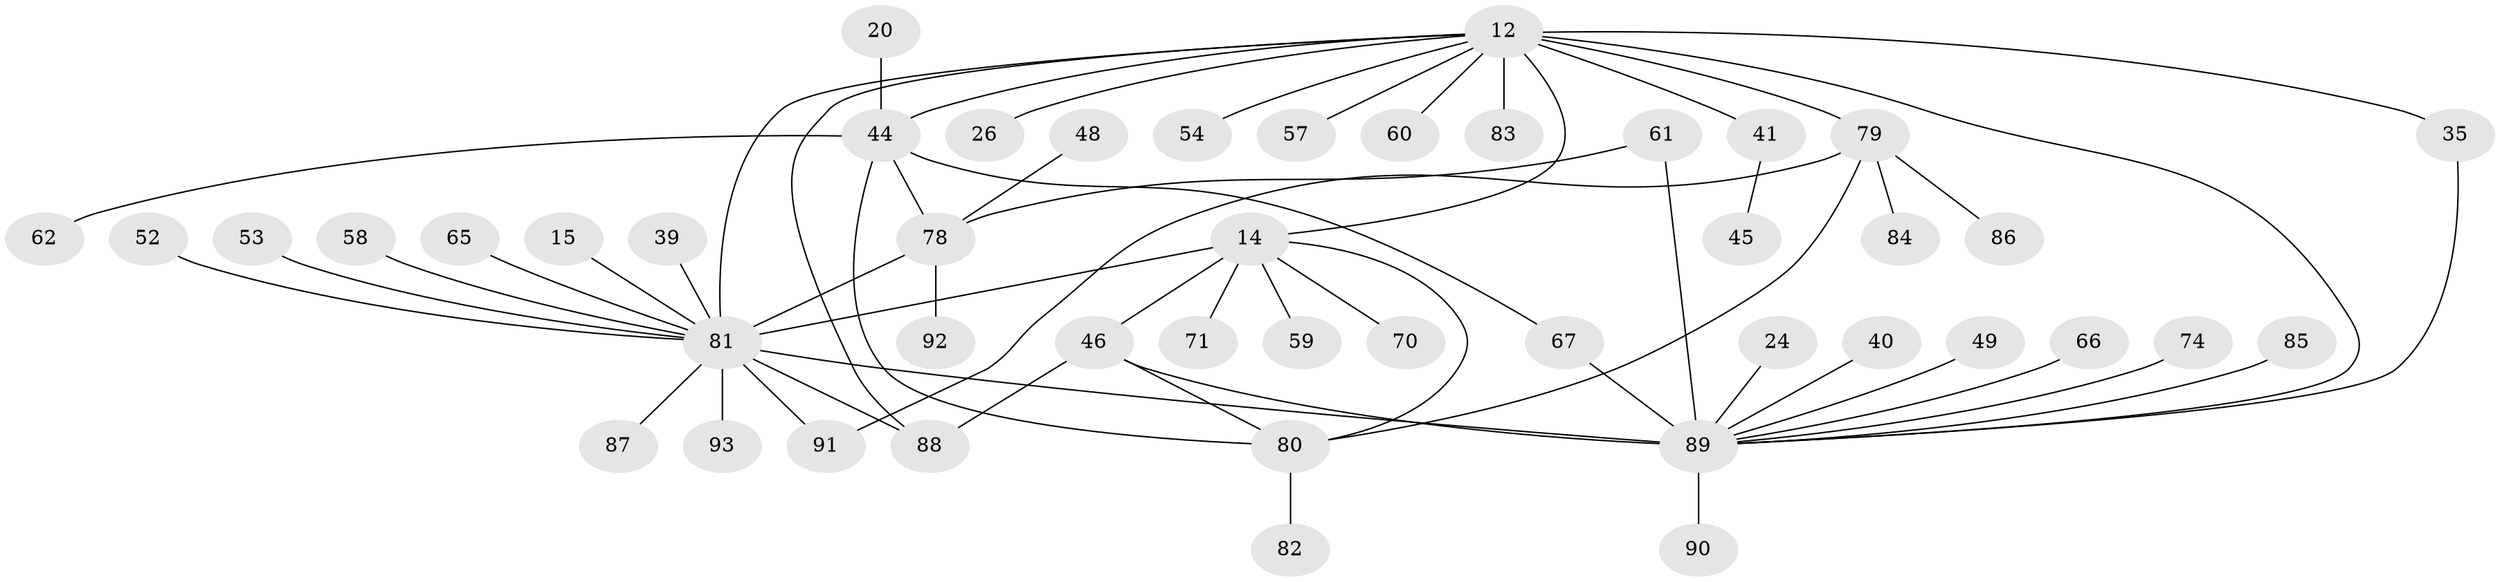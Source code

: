// original degree distribution, {9: 0.010752688172043012, 17: 0.010752688172043012, 20: 0.010752688172043012, 4: 0.07526881720430108, 5: 0.08602150537634409, 1: 0.45161290322580644, 2: 0.1827956989247312, 3: 0.11827956989247312, 6: 0.021505376344086023, 13: 0.010752688172043012, 7: 0.021505376344086023}
// Generated by graph-tools (version 1.1) at 2025/47/03/09/25 04:47:19]
// undirected, 46 vertices, 58 edges
graph export_dot {
graph [start="1"]
  node [color=gray90,style=filled];
  12 [super="+2"];
  14 [super="+1+4+7"];
  15;
  20;
  24;
  26;
  35 [super="+25"];
  39;
  40;
  41 [super="+34"];
  44 [super="+18"];
  45 [super="+42"];
  46 [super="+30+38+33"];
  48;
  49;
  52;
  53;
  54;
  57 [super="+13"];
  58;
  59 [super="+28"];
  60;
  61 [super="+51"];
  62;
  65;
  66;
  67;
  70;
  71;
  74;
  78 [super="+50"];
  79;
  80 [super="+73+77"];
  81 [super="+72+75+22+63"];
  82;
  83;
  84;
  85;
  86;
  87;
  88 [super="+55+69"];
  89 [super="+23+16"];
  90;
  91 [super="+56"];
  92;
  93 [super="+76"];
  12 -- 14 [weight=4];
  12 -- 44 [weight=4];
  12 -- 60;
  12 -- 79 [weight=2];
  12 -- 41 [weight=2];
  12 -- 83;
  12 -- 54;
  12 -- 26;
  12 -- 89;
  12 -- 35;
  12 -- 81;
  12 -- 57;
  12 -- 88;
  14 -- 70;
  14 -- 71;
  14 -- 46 [weight=3];
  14 -- 81 [weight=3];
  14 -- 59;
  14 -- 80;
  15 -- 81;
  20 -- 44;
  24 -- 89;
  35 -- 89;
  39 -- 81;
  40 -- 89;
  41 -- 45;
  44 -- 62;
  44 -- 67;
  44 -- 78 [weight=2];
  44 -- 80;
  46 -- 89 [weight=3];
  46 -- 88;
  46 -- 80;
  48 -- 78;
  49 -- 89;
  52 -- 81;
  53 -- 81;
  58 -- 81;
  61 -- 89;
  61 -- 78;
  65 -- 81;
  66 -- 89;
  67 -- 89;
  74 -- 89;
  78 -- 81 [weight=3];
  78 -- 92;
  79 -- 84;
  79 -- 86;
  79 -- 91;
  79 -- 80;
  80 -- 82;
  81 -- 89 [weight=4];
  81 -- 87;
  81 -- 91;
  81 -- 88;
  81 -- 93;
  85 -- 89;
  89 -- 90;
}
